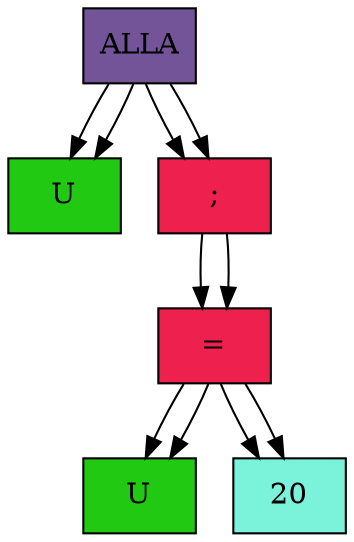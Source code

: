 digraph DotGraph
{
    Node80 [shape="box", color="black", fontcolor="black", fillcolor="#735499", style="filled", weight="1", label="ALLA"];
    Node208 [shape="box", color="black", fontcolor="black", fillcolor="#21C912", style="filled", weight="1", label="U"];
    Node80 -> Node208 [color="black", style="solid", weight="1", label=""];
    Node592 [shape="box", color="black", fontcolor="black", fillcolor="#EE204D", style="filled", weight="1", label=" ; "];
    Node464 [shape="box", color="black", fontcolor="black", fillcolor="#EE204D", style="filled", weight="1", label=" = "];
    Node400 [shape="box", color="black", fontcolor="black", fillcolor="#21C912", style="filled", weight="1", label="U"];
    Node464 -> Node400 [color="black", style="solid", weight="1", label=""];
    Node528 [shape="box", color="black", fontcolor="black", fillcolor="#7BF2DA", style="filled", weight="1", label="20"];
    Node464 -> Node528 [color="black", style="solid", weight="1", label=""];
    Node592 -> Node464 [color="black", style="solid", weight="1", label=""];
    Node80 -> Node592 [color="black", style="solid", weight="1", label=""];
    Node80 [shape="box", color="black", fontcolor="black", fillcolor="#735499", style="filled", weight="1", label="ALLA"];
    Node208 [shape="box", color="black", fontcolor="black", fillcolor="#21C912", style="filled", weight="1", label="U"];
    Node80 -> Node208 [color="black", style="solid", weight="1", label=""];
    Node592 [shape="box", color="black", fontcolor="black", fillcolor="#EE204D", style="filled", weight="1", label=" ; "];
    Node464 [shape="box", color="black", fontcolor="black", fillcolor="#EE204D", style="filled", weight="1", label=" = "];
    Node400 [shape="box", color="black", fontcolor="black", fillcolor="#21C912", style="filled", weight="1", label="U"];
    Node464 -> Node400 [color="black", style="solid", weight="1", label=""];
    Node528 [shape="box", color="black", fontcolor="black", fillcolor="#7BF2DA", style="filled", weight="1", label="20"];
    Node464 -> Node528 [color="black", style="solid", weight="1", label=""];
    Node592 -> Node464 [color="black", style="solid", weight="1", label=""];
    Node80 -> Node592 [color="black", style="solid", weight="1", label=""];
}
